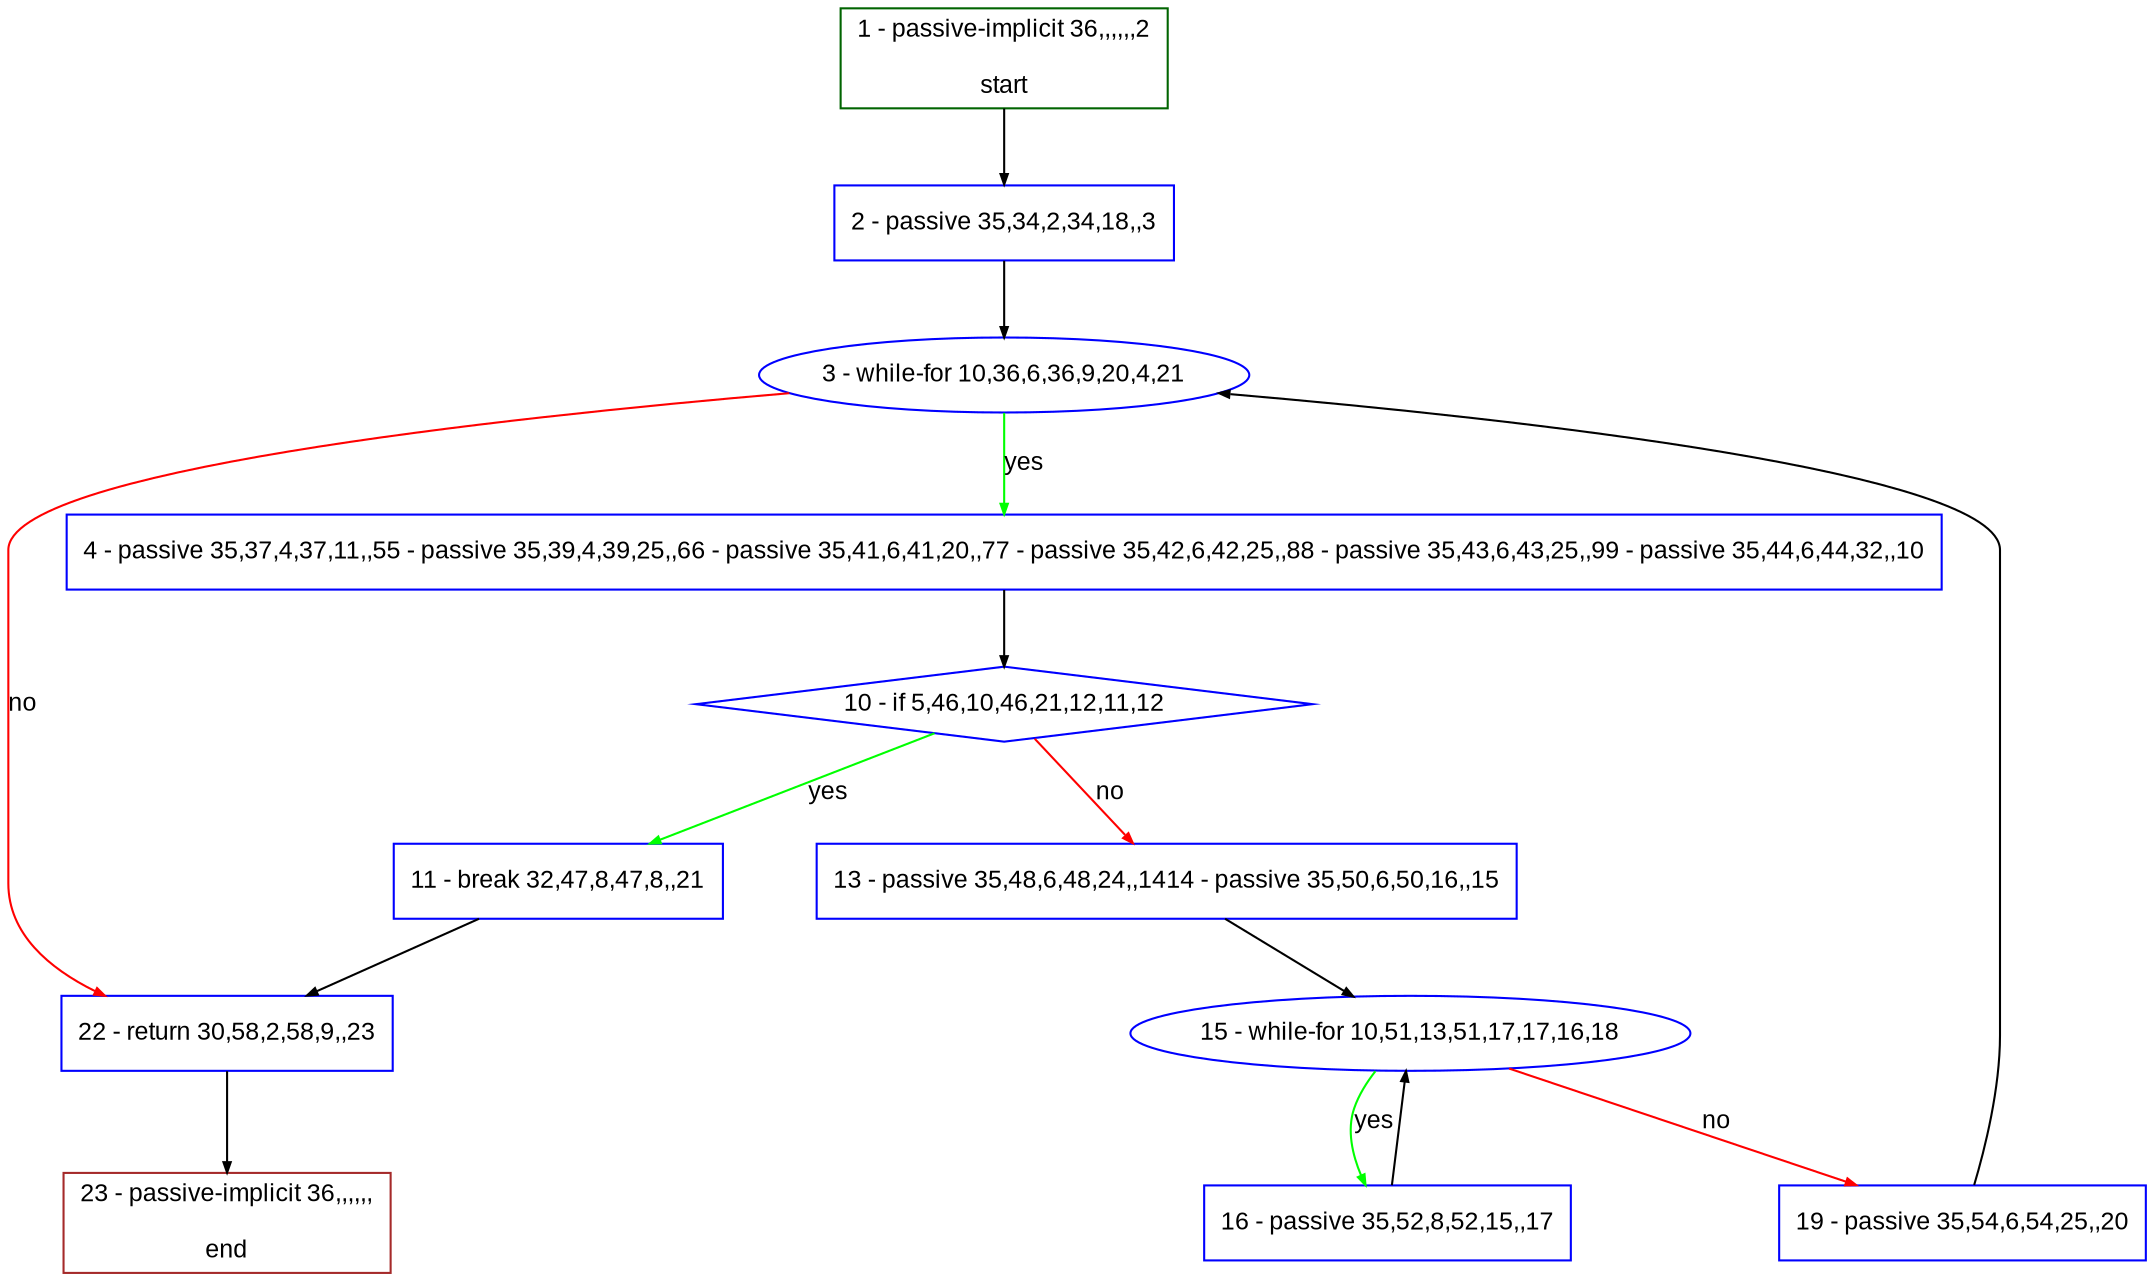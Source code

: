 digraph "" {
  graph [bgcolor="white", fillcolor="#FFFFCC", pack="true", packmode="clust", fontname="Arial", label="", fontsize="12", compound="true", style="rounded,filled"];
  node [node_initialized="no", fillcolor="white", fontname="Arial", label="", color="grey", fontsize="12", fixedsize="false", compound="true", shape="rectangle", style="filled"];
  edge [arrowtail="none", lhead="", fontcolor="black", fontname="Arial", label="", color="black", fontsize="12", arrowhead="normal", arrowsize="0.5", compound="true", ltail="", dir="forward"];
  __N1 [fillcolor="#ffffff", label="2 - passive 35,34,2,34,18,,3", color="#0000ff", shape="box", style="filled"];
  __N2 [fillcolor="#ffffff", label="1 - passive-implicit 36,,,,,,2\n\nstart", color="#006400", shape="box", style="filled"];
  __N3 [fillcolor="#ffffff", label="3 - while-for 10,36,6,36,9,20,4,21", color="#0000ff", shape="oval", style="filled"];
  __N4 [fillcolor="#ffffff", label="4 - passive 35,37,4,37,11,,55 - passive 35,39,4,39,25,,66 - passive 35,41,6,41,20,,77 - passive 35,42,6,42,25,,88 - passive 35,43,6,43,25,,99 - passive 35,44,6,44,32,,10", color="#0000ff", shape="box", style="filled"];
  __N5 [fillcolor="#ffffff", label="22 - return 30,58,2,58,9,,23", color="#0000ff", shape="box", style="filled"];
  __N6 [fillcolor="#ffffff", label="10 - if 5,46,10,46,21,12,11,12", color="#0000ff", shape="diamond", style="filled"];
  __N7 [fillcolor="#ffffff", label="11 - break 32,47,8,47,8,,21", color="#0000ff", shape="box", style="filled"];
  __N8 [fillcolor="#ffffff", label="13 - passive 35,48,6,48,24,,1414 - passive 35,50,6,50,16,,15", color="#0000ff", shape="box", style="filled"];
  __N9 [fillcolor="#ffffff", label="15 - while-for 10,51,13,51,17,17,16,18", color="#0000ff", shape="oval", style="filled"];
  __N10 [fillcolor="#ffffff", label="16 - passive 35,52,8,52,15,,17", color="#0000ff", shape="box", style="filled"];
  __N11 [fillcolor="#ffffff", label="19 - passive 35,54,6,54,25,,20", color="#0000ff", shape="box", style="filled"];
  __N12 [fillcolor="#ffffff", label="23 - passive-implicit 36,,,,,,\n\nend", color="#a52a2a", shape="box", style="filled"];
  __N2 -> __N1 [arrowtail="none", color="#000000", label="", arrowhead="normal", dir="forward"];
  __N1 -> __N3 [arrowtail="none", color="#000000", label="", arrowhead="normal", dir="forward"];
  __N3 -> __N4 [arrowtail="none", color="#00ff00", label="yes", arrowhead="normal", dir="forward"];
  __N3 -> __N5 [arrowtail="none", color="#ff0000", label="no", arrowhead="normal", dir="forward"];
  __N4 -> __N6 [arrowtail="none", color="#000000", label="", arrowhead="normal", dir="forward"];
  __N6 -> __N7 [arrowtail="none", color="#00ff00", label="yes", arrowhead="normal", dir="forward"];
  __N6 -> __N8 [arrowtail="none", color="#ff0000", label="no", arrowhead="normal", dir="forward"];
  __N7 -> __N5 [arrowtail="none", color="#000000", label="", arrowhead="normal", dir="forward"];
  __N8 -> __N9 [arrowtail="none", color="#000000", label="", arrowhead="normal", dir="forward"];
  __N9 -> __N10 [arrowtail="none", color="#00ff00", label="yes", arrowhead="normal", dir="forward"];
  __N10 -> __N9 [arrowtail="none", color="#000000", label="", arrowhead="normal", dir="forward"];
  __N9 -> __N11 [arrowtail="none", color="#ff0000", label="no", arrowhead="normal", dir="forward"];
  __N11 -> __N3 [arrowtail="none", color="#000000", label="", arrowhead="normal", dir="forward"];
  __N5 -> __N12 [arrowtail="none", color="#000000", label="", arrowhead="normal", dir="forward"];
}
